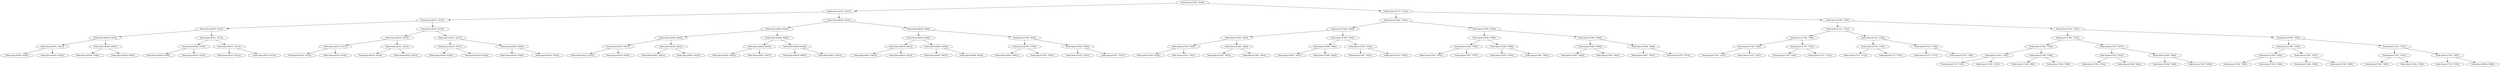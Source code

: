 digraph G{
1813911410 [label="Node{data=[7038, 7038]}"]
1813911410 -> 1833550470
1833550470 [label="Node{data=[6531, 6531]}"]
1833550470 -> 1348615712
1348615712 [label="Node{data=[6515, 6515]}"]
1348615712 -> 2046852780
2046852780 [label="Node{data=[6507, 6507]}"]
2046852780 -> 1715028761
1715028761 [label="Node{data=[6503, 6503]}"]
1715028761 -> 1170727082
1170727082 [label="Node{data=[6501, 6501]}"]
1170727082 -> 68506892
68506892 [label="Node{data=[6500, 6500]}"]
1170727082 -> 2098835004
2098835004 [label="Node{data=[6502, 6502]}"]
1715028761 -> 1368656653
1368656653 [label="Node{data=[6505, 6505]}"]
1368656653 -> 732717861
732717861 [label="Node{data=[6504, 6504]}"]
1368656653 -> 88075881
88075881 [label="Node{data=[6506, 6506]}"]
2046852780 -> 904382652
904382652 [label="Node{data=[6511, 6511]}"]
904382652 -> 1146777966
1146777966 [label="Node{data=[6509, 6509]}"]
1146777966 -> 212309899
212309899 [label="Node{data=[6508, 6508]}"]
1146777966 -> 1980853456
1980853456 [label="Node{data=[6510, 6510]}"]
904382652 -> 2100881542
2100881542 [label="Node{data=[6513, 6513]}"]
2100881542 -> 1795041102
1795041102 [label="Node{data=[6512, 6512]}"]
2100881542 -> 1515581013
1515581013 [label="Node{data=[6514, 6514]}"]
1348615712 -> 668958243
668958243 [label="Node{data=[6523, 6523]}"]
668958243 -> 496619142
496619142 [label="Node{data=[6519, 6519]}"]
496619142 -> 105270828
105270828 [label="Node{data=[6517, 6517]}"]
105270828 -> 1939095543
1939095543 [label="Node{data=[6516, 6516]}"]
105270828 -> 803633600
803633600 [label="Node{data=[6518, 6518]}"]
496619142 -> 2086170436
2086170436 [label="Node{data=[6521, 6521]}"]
2086170436 -> 1222343117
1222343117 [label="Node{data=[6520, 6520]}"]
2086170436 -> 442666150
442666150 [label="Node{data=[6522, 6522]}"]
668958243 -> 106356307
106356307 [label="Node{data=[6527, 6527]}"]
106356307 -> 969651090
969651090 [label="Node{data=[6525, 6525]}"]
969651090 -> 718119031
718119031 [label="Node{data=[6524, 6524]}"]
969651090 -> 616828468
616828468 [label="Node{data=[6526, 6526]}"]
106356307 -> 349239481
349239481 [label="Node{data=[6529, 6529]}"]
349239481 -> 1885572754
1885572754 [label="Node{data=[6528, 6528]}"]
349239481 -> 929711857
929711857 [label="Node{data=[6530, 6530]}"]
1833550470 -> 861625222
861625222 [label="Node{data=[6632, 6632]}"]
861625222 -> 551381092
551381092 [label="Node{data=[6624, 6624]}"]
551381092 -> 1277584883
1277584883 [label="Node{data=[6620, 6620]}"]
1277584883 -> 689893192
689893192 [label="Node{data=[6533, 6533]}"]
689893192 -> 1089476230
1089476230 [label="Node{data=[6532, 6532]}"]
689893192 -> 195418292
195418292 [label="Node{data=[6559, 6559]}"]
1277584883 -> 1951608270
1951608270 [label="Node{data=[6622, 6622]}"]
1951608270 -> 711588003
711588003 [label="Node{data=[6621, 6621]}"]
1951608270 -> 1785565006
1785565006 [label="Node{data=[6623, 6623]}"]
551381092 -> 1328057039
1328057039 [label="Node{data=[6628, 6628]}"]
1328057039 -> 578352057
578352057 [label="Node{data=[6626, 6626]}"]
578352057 -> 1194437557
1194437557 [label="Node{data=[6625, 6625]}"]
578352057 -> 1101024226
1101024226 [label="Node{data=[6627, 6627]}"]
1328057039 -> 1247141867
1247141867 [label="Node{data=[6630, 6630]}"]
1247141867 -> 802490403
802490403 [label="Node{data=[6629, 6629]}"]
1247141867 -> 1702060655
1702060655 [label="Node{data=[6631, 6631]}"]
861625222 -> 642767480
642767480 [label="Node{data=[6640, 6640]}"]
642767480 -> 1107424221
1107424221 [label="Node{data=[6636, 6636]}"]
1107424221 -> 1158836142
1158836142 [label="Node{data=[6634, 6634]}"]
1158836142 -> 990649721
990649721 [label="Node{data=[6633, 6633]}"]
1158836142 -> 1674091642
1674091642 [label="Node{data=[6635, 6635]}"]
1107424221 -> 781849797
781849797 [label="Node{data=[6638, 6638]}"]
781849797 -> 2015588775
2015588775 [label="Node{data=[6637, 6637]}"]
781849797 -> 597642255
597642255 [label="Node{data=[6639, 6639]}"]
642767480 -> 76754762
76754762 [label="Node{data=[7034, 7034]}"]
76754762 -> 2060529441
2060529441 [label="Node{data=[6755, 6755]}"]
2060529441 -> 421316501
421316501 [label="Node{data=[6641, 6641]}"]
2060529441 -> 1077546893
1077546893 [label="Node{data=[7033, 7033]}"]
76754762 -> 1565426111
1565426111 [label="Node{data=[7036, 7036]}"]
1565426111 -> 773129488
773129488 [label="Node{data=[7035, 7035]}"]
1565426111 -> 1372217128
1372217128 [label="Node{data=[7037, 7037]}"]
1813911410 -> 1100772603
1100772603 [label="Node{data=[7112, 7112]}"]
1100772603 -> 1760970254
1760970254 [label="Node{data=[7054, 7054]}"]
1760970254 -> 1858990981
1858990981 [label="Node{data=[7046, 7046]}"]
1858990981 -> 1845351019
1845351019 [label="Node{data=[7042, 7042]}"]
1845351019 -> 1331972227
1331972227 [label="Node{data=[7040, 7040]}"]
1331972227 -> 360227159
360227159 [label="Node{data=[7039, 7039]}"]
1331972227 -> 338176422
338176422 [label="Node{data=[7041, 7041]}"]
1845351019 -> 398839746
398839746 [label="Node{data=[7044, 7044]}"]
398839746 -> 2047389161
2047389161 [label="Node{data=[7043, 7043]}"]
398839746 -> 715835878
715835878 [label="Node{data=[7045, 7045]}"]
1858990981 -> 2140839948
2140839948 [label="Node{data=[7050, 7050]}"]
2140839948 -> 1184422882
1184422882 [label="Node{data=[7048, 7048]}"]
1184422882 -> 2042646845
2042646845 [label="Node{data=[7047, 7047]}"]
1184422882 -> 98124314
98124314 [label="Node{data=[7049, 7049]}"]
2140839948 -> 795412589
795412589 [label="Node{data=[7052, 7052]}"]
795412589 -> 799969705
799969705 [label="Node{data=[7051, 7051]}"]
795412589 -> 1419535576
1419535576 [label="Node{data=[7053, 7053]}"]
1760970254 -> 454702531
454702531 [label="Node{data=[7062, 7062]}"]
454702531 -> 2094496941
2094496941 [label="Node{data=[7058, 7058]}"]
2094496941 -> 665819463
665819463 [label="Node{data=[7056, 7056]}"]
665819463 -> 279090126
279090126 [label="Node{data=[7055, 7055]}"]
665819463 -> 1524369460
1524369460 [label="Node{data=[7057, 7057]}"]
2094496941 -> 497628630
497628630 [label="Node{data=[7060, 7060]}"]
497628630 -> 1175970437
1175970437 [label="Node{data=[7059, 7059]}"]
497628630 -> 1110390122
1110390122 [label="Node{data=[7061, 7061]}"]
454702531 -> 2022181043
2022181043 [label="Node{data=[7066, 7066]}"]
2022181043 -> 744195569
744195569 [label="Node{data=[7064, 7064]}"]
744195569 -> 1436637493
1436637493 [label="Node{data=[7063, 7063]}"]
744195569 -> 1847505550
1847505550 [label="Node{data=[7065, 7065]}"]
2022181043 -> 1458299502
1458299502 [label="Node{data=[7068, 7068]}"]
1458299502 -> 653234511
653234511 [label="Node{data=[7067, 7067]}"]
1458299502 -> 2044202070
2044202070 [label="Node{data=[7073, 7073]}"]
1100772603 -> 1657359137
1657359137 [label="Node{data=[7160, 7160]}"]
1657359137 -> 1798847876
1798847876 [label="Node{data=[7152, 7152]}"]
1798847876 -> 822586437
822586437 [label="Node{data=[7148, 7148]}"]
822586437 -> 134528143
134528143 [label="Node{data=[7146, 7146]}"]
134528143 -> 540831469
540831469 [label="Node{data=[7145, 7145]}"]
134528143 -> 180532083
180532083 [label="Node{data=[7147, 7147]}"]
822586437 -> 103498730
103498730 [label="Node{data=[7150, 7150]}"]
103498730 -> 736520036
736520036 [label="Node{data=[7149, 7149]}"]
103498730 -> 1760440307
1760440307 [label="Node{data=[7151, 7151]}"]
1798847876 -> 1999130806
1999130806 [label="Node{data=[7156, 7156]}"]
1999130806 -> 725641642
725641642 [label="Node{data=[7154, 7154]}"]
725641642 -> 864413409
864413409 [label="Node{data=[7153, 7153]}"]
725641642 -> 705550037
705550037 [label="Node{data=[7155, 7155]}"]
1999130806 -> 521506498
521506498 [label="Node{data=[7158, 7158]}"]
521506498 -> 934328755
934328755 [label="Node{data=[7157, 7157]}"]
521506498 -> 731837258
731837258 [label="Node{data=[7159, 7159]}"]
1657359137 -> 1877029778
1877029778 [label="Node{data=[7291, 7291]}"]
1877029778 -> 1546769202
1546769202 [label="Node{data=[7201, 7201]}"]
1546769202 -> 1853785126
1853785126 [label="Node{data=[7164, 7164]}"]
1853785126 -> 849751552
849751552 [label="Node{data=[7162, 7162]}"]
849751552 -> 1413342821
1413342821 [label="Node{data=[7161, 7161]}"]
849751552 -> 105318291
105318291 [label="Node{data=[7163, 7163]}"]
1853785126 -> 478346441
478346441 [label="Node{data=[7199, 7199]}"]
478346441 -> 534185847
534185847 [label="Node{data=[7186, 7186]}"]
478346441 -> 610456614
610456614 [label="Node{data=[7200, 7200]}"]
1546769202 -> 447165606
447165606 [label="Node{data=[7287, 7287]}"]
447165606 -> 298383247
298383247 [label="Node{data=[7255, 7255]}"]
298383247 -> 906212990
906212990 [label="Node{data=[7202, 7202]}"]
298383247 -> 83003260
83003260 [label="Node{data=[7286, 7286]}"]
447165606 -> 659788096
659788096 [label="Node{data=[7289, 7289]}"]
659788096 -> 1911647914
1911647914 [label="Node{data=[7288, 7288]}"]
659788096 -> 1525319340
1525319340 [label="Node{data=[7290, 7290]}"]
1877029778 -> 1244865514
1244865514 [label="Node{data=[7299, 7299]}"]
1244865514 -> 1901159037
1901159037 [label="Node{data=[7295, 7295]}"]
1901159037 -> 196069059
196069059 [label="Node{data=[7293, 7293]}"]
196069059 -> 92204796
92204796 [label="Node{data=[7292, 7292]}"]
196069059 -> 1451336138
1451336138 [label="Node{data=[7294, 7294]}"]
1901159037 -> 750347245
750347245 [label="Node{data=[7297, 7297]}"]
750347245 -> 1507139943
1507139943 [label="Node{data=[7296, 7296]}"]
750347245 -> 732839343
732839343 [label="Node{data=[7298, 7298]}"]
1244865514 -> 1887065825
1887065825 [label="Node{data=[7331, 7331]}"]
1887065825 -> 389801224
389801224 [label="Node{data=[7301, 7301]}"]
389801224 -> 1737826449
1737826449 [label="Node{data=[7300, 7300]}"]
389801224 -> 1024207497
1024207497 [label="Node{data=[7302, 7302]}"]
1887065825 -> 535015063
535015063 [label="Node{data=[7385, 7385]}"]
535015063 -> 1463290822
1463290822 [label="Node{data=[7374, 7374]}"]
535015063 -> 426194968
426194968 [label="Node{data=[9960, 9960]}"]
}